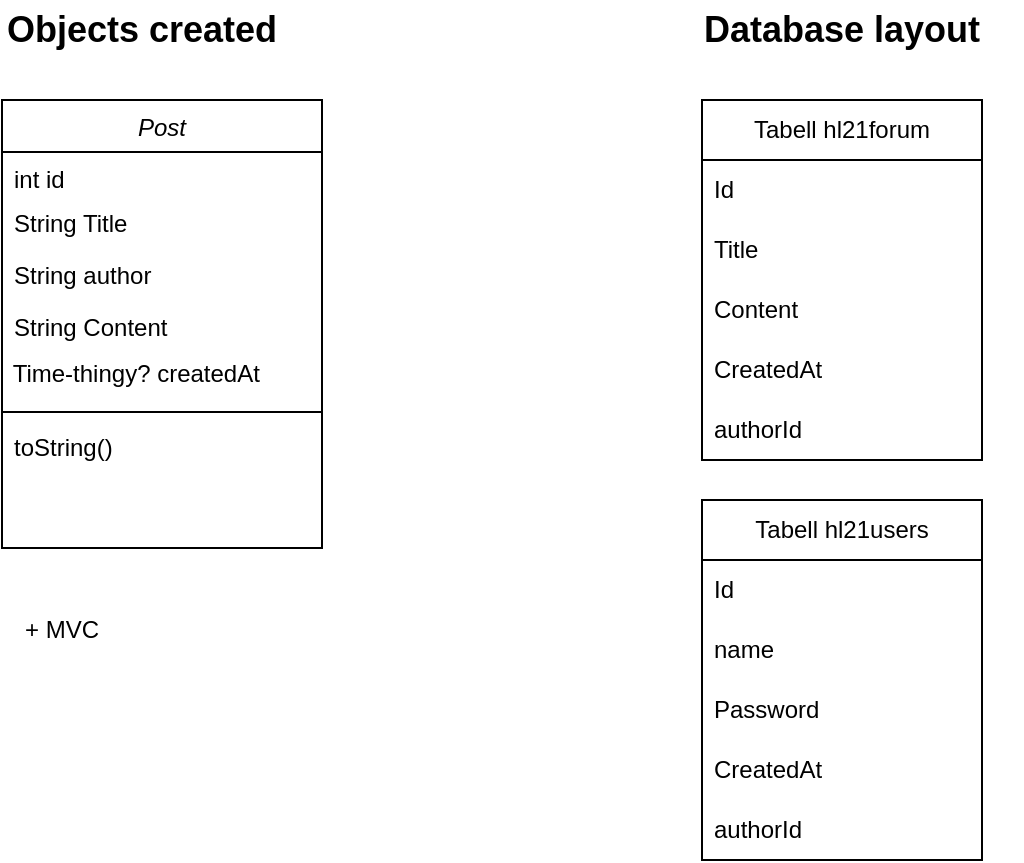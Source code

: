 <mxfile version="21.0.6" type="github">
  <diagram id="C5RBs43oDa-KdzZeNtuy" name="Page-1">
    <mxGraphModel dx="794" dy="470" grid="1" gridSize="10" guides="1" tooltips="1" connect="1" arrows="1" fold="1" page="1" pageScale="1" pageWidth="827" pageHeight="1169" math="0" shadow="0">
      <root>
        <mxCell id="WIyWlLk6GJQsqaUBKTNV-0" />
        <mxCell id="WIyWlLk6GJQsqaUBKTNV-1" parent="WIyWlLk6GJQsqaUBKTNV-0" />
        <mxCell id="zkfFHV4jXpPFQw0GAbJ--0" value="Post" style="swimlane;fontStyle=2;align=center;verticalAlign=top;childLayout=stackLayout;horizontal=1;startSize=26;horizontalStack=0;resizeParent=1;resizeLast=0;collapsible=1;marginBottom=0;rounded=0;shadow=0;strokeWidth=1;" parent="WIyWlLk6GJQsqaUBKTNV-1" vertex="1">
          <mxGeometry x="220" y="120" width="160" height="224" as="geometry">
            <mxRectangle x="220" y="120" width="160" height="26" as="alternateBounds" />
          </mxGeometry>
        </mxCell>
        <mxCell id="wVVeP_heOGsX4BuHCSFo-13" value="int id" style="text;align=left;verticalAlign=top;spacingLeft=4;spacingRight=4;overflow=hidden;rotatable=0;points=[[0,0.5],[1,0.5]];portConstraint=eastwest;rounded=0;shadow=0;html=0;" vertex="1" parent="zkfFHV4jXpPFQw0GAbJ--0">
          <mxGeometry y="26" width="160" height="22" as="geometry" />
        </mxCell>
        <mxCell id="zkfFHV4jXpPFQw0GAbJ--1" value="String Title" style="text;align=left;verticalAlign=top;spacingLeft=4;spacingRight=4;overflow=hidden;rotatable=0;points=[[0,0.5],[1,0.5]];portConstraint=eastwest;" parent="zkfFHV4jXpPFQw0GAbJ--0" vertex="1">
          <mxGeometry y="48" width="160" height="26" as="geometry" />
        </mxCell>
        <mxCell id="zkfFHV4jXpPFQw0GAbJ--2" value="String author" style="text;align=left;verticalAlign=top;spacingLeft=4;spacingRight=4;overflow=hidden;rotatable=0;points=[[0,0.5],[1,0.5]];portConstraint=eastwest;rounded=0;shadow=0;html=0;" parent="zkfFHV4jXpPFQw0GAbJ--0" vertex="1">
          <mxGeometry y="74" width="160" height="26" as="geometry" />
        </mxCell>
        <mxCell id="zkfFHV4jXpPFQw0GAbJ--3" value="String Content" style="text;align=left;verticalAlign=top;spacingLeft=4;spacingRight=4;overflow=hidden;rotatable=0;points=[[0,0.5],[1,0.5]];portConstraint=eastwest;rounded=0;shadow=0;html=0;" parent="zkfFHV4jXpPFQw0GAbJ--0" vertex="1">
          <mxGeometry y="100" width="160" height="22" as="geometry" />
        </mxCell>
        <mxCell id="T-UzX7W7jiKdu-vMX88d-1" value="&amp;nbsp;Time-thingy? createdAt" style="text;html=1;strokeColor=none;fillColor=none;align=left;verticalAlign=middle;whiteSpace=wrap;rounded=0;" parent="zkfFHV4jXpPFQw0GAbJ--0" vertex="1">
          <mxGeometry y="122" width="160" height="30" as="geometry" />
        </mxCell>
        <mxCell id="zkfFHV4jXpPFQw0GAbJ--4" value="" style="line;html=1;strokeWidth=1;align=left;verticalAlign=middle;spacingTop=-1;spacingLeft=3;spacingRight=3;rotatable=0;labelPosition=right;points=[];portConstraint=eastwest;" parent="zkfFHV4jXpPFQw0GAbJ--0" vertex="1">
          <mxGeometry y="152" width="160" height="8" as="geometry" />
        </mxCell>
        <mxCell id="zkfFHV4jXpPFQw0GAbJ--5" value="toString()" style="text;align=left;verticalAlign=top;spacingLeft=4;spacingRight=4;overflow=hidden;rotatable=0;points=[[0,0.5],[1,0.5]];portConstraint=eastwest;" parent="zkfFHV4jXpPFQw0GAbJ--0" vertex="1">
          <mxGeometry y="160" width="160" height="24" as="geometry" />
        </mxCell>
        <mxCell id="ylr3ro6QqtGJfrfpC-oE-0" value="&lt;b&gt;&lt;font style=&quot;font-size: 18px;&quot;&gt;Objects created&lt;/font&gt;&lt;/b&gt;" style="text;html=1;strokeColor=none;fillColor=none;align=center;verticalAlign=middle;whiteSpace=wrap;rounded=0;" parent="WIyWlLk6GJQsqaUBKTNV-1" vertex="1">
          <mxGeometry x="220" y="70" width="140" height="30" as="geometry" />
        </mxCell>
        <mxCell id="ylr3ro6QqtGJfrfpC-oE-1" value="&lt;b&gt;&lt;font style=&quot;font-size: 18px;&quot;&gt;Database layout&lt;/font&gt;&lt;/b&gt;" style="text;html=1;strokeColor=none;fillColor=none;align=center;verticalAlign=middle;whiteSpace=wrap;rounded=0;" parent="WIyWlLk6GJQsqaUBKTNV-1" vertex="1">
          <mxGeometry x="550" y="70" width="180" height="30" as="geometry" />
        </mxCell>
        <mxCell id="wVVeP_heOGsX4BuHCSFo-0" value="Tabell hl21forum" style="swimlane;fontStyle=0;childLayout=stackLayout;horizontal=1;startSize=30;horizontalStack=0;resizeParent=1;resizeParentMax=0;resizeLast=0;collapsible=1;marginBottom=0;whiteSpace=wrap;html=1;" vertex="1" parent="WIyWlLk6GJQsqaUBKTNV-1">
          <mxGeometry x="570" y="120" width="140" height="180" as="geometry" />
        </mxCell>
        <mxCell id="wVVeP_heOGsX4BuHCSFo-1" value="Id" style="text;strokeColor=none;fillColor=none;align=left;verticalAlign=middle;spacingLeft=4;spacingRight=4;overflow=hidden;points=[[0,0.5],[1,0.5]];portConstraint=eastwest;rotatable=0;whiteSpace=wrap;html=1;" vertex="1" parent="wVVeP_heOGsX4BuHCSFo-0">
          <mxGeometry y="30" width="140" height="30" as="geometry" />
        </mxCell>
        <mxCell id="wVVeP_heOGsX4BuHCSFo-2" value="Title" style="text;strokeColor=none;fillColor=none;align=left;verticalAlign=middle;spacingLeft=4;spacingRight=4;overflow=hidden;points=[[0,0.5],[1,0.5]];portConstraint=eastwest;rotatable=0;whiteSpace=wrap;html=1;" vertex="1" parent="wVVeP_heOGsX4BuHCSFo-0">
          <mxGeometry y="60" width="140" height="30" as="geometry" />
        </mxCell>
        <mxCell id="wVVeP_heOGsX4BuHCSFo-3" value="Content" style="text;strokeColor=none;fillColor=none;align=left;verticalAlign=middle;spacingLeft=4;spacingRight=4;overflow=hidden;points=[[0,0.5],[1,0.5]];portConstraint=eastwest;rotatable=0;whiteSpace=wrap;html=1;" vertex="1" parent="wVVeP_heOGsX4BuHCSFo-0">
          <mxGeometry y="90" width="140" height="30" as="geometry" />
        </mxCell>
        <mxCell id="wVVeP_heOGsX4BuHCSFo-4" value="CreatedAt" style="text;strokeColor=none;fillColor=none;align=left;verticalAlign=middle;spacingLeft=4;spacingRight=4;overflow=hidden;points=[[0,0.5],[1,0.5]];portConstraint=eastwest;rotatable=0;whiteSpace=wrap;html=1;" vertex="1" parent="wVVeP_heOGsX4BuHCSFo-0">
          <mxGeometry y="120" width="140" height="30" as="geometry" />
        </mxCell>
        <mxCell id="wVVeP_heOGsX4BuHCSFo-5" value="authorId" style="text;strokeColor=none;fillColor=none;align=left;verticalAlign=middle;spacingLeft=4;spacingRight=4;overflow=hidden;points=[[0,0.5],[1,0.5]];portConstraint=eastwest;rotatable=0;whiteSpace=wrap;html=1;" vertex="1" parent="wVVeP_heOGsX4BuHCSFo-0">
          <mxGeometry y="150" width="140" height="30" as="geometry" />
        </mxCell>
        <mxCell id="wVVeP_heOGsX4BuHCSFo-7" value="Tabell hl21users" style="swimlane;fontStyle=0;childLayout=stackLayout;horizontal=1;startSize=30;horizontalStack=0;resizeParent=1;resizeParentMax=0;resizeLast=0;collapsible=1;marginBottom=0;whiteSpace=wrap;html=1;" vertex="1" parent="WIyWlLk6GJQsqaUBKTNV-1">
          <mxGeometry x="570" y="320" width="140" height="180" as="geometry" />
        </mxCell>
        <mxCell id="wVVeP_heOGsX4BuHCSFo-8" value="Id" style="text;strokeColor=none;fillColor=none;align=left;verticalAlign=middle;spacingLeft=4;spacingRight=4;overflow=hidden;points=[[0,0.5],[1,0.5]];portConstraint=eastwest;rotatable=0;whiteSpace=wrap;html=1;" vertex="1" parent="wVVeP_heOGsX4BuHCSFo-7">
          <mxGeometry y="30" width="140" height="30" as="geometry" />
        </mxCell>
        <mxCell id="wVVeP_heOGsX4BuHCSFo-9" value="name" style="text;strokeColor=none;fillColor=none;align=left;verticalAlign=middle;spacingLeft=4;spacingRight=4;overflow=hidden;points=[[0,0.5],[1,0.5]];portConstraint=eastwest;rotatable=0;whiteSpace=wrap;html=1;" vertex="1" parent="wVVeP_heOGsX4BuHCSFo-7">
          <mxGeometry y="60" width="140" height="30" as="geometry" />
        </mxCell>
        <mxCell id="wVVeP_heOGsX4BuHCSFo-10" value="Password" style="text;strokeColor=none;fillColor=none;align=left;verticalAlign=middle;spacingLeft=4;spacingRight=4;overflow=hidden;points=[[0,0.5],[1,0.5]];portConstraint=eastwest;rotatable=0;whiteSpace=wrap;html=1;" vertex="1" parent="wVVeP_heOGsX4BuHCSFo-7">
          <mxGeometry y="90" width="140" height="30" as="geometry" />
        </mxCell>
        <mxCell id="wVVeP_heOGsX4BuHCSFo-11" value="CreatedAt" style="text;strokeColor=none;fillColor=none;align=left;verticalAlign=middle;spacingLeft=4;spacingRight=4;overflow=hidden;points=[[0,0.5],[1,0.5]];portConstraint=eastwest;rotatable=0;whiteSpace=wrap;html=1;" vertex="1" parent="wVVeP_heOGsX4BuHCSFo-7">
          <mxGeometry y="120" width="140" height="30" as="geometry" />
        </mxCell>
        <mxCell id="wVVeP_heOGsX4BuHCSFo-12" value="authorId" style="text;strokeColor=none;fillColor=none;align=left;verticalAlign=middle;spacingLeft=4;spacingRight=4;overflow=hidden;points=[[0,0.5],[1,0.5]];portConstraint=eastwest;rotatable=0;whiteSpace=wrap;html=1;" vertex="1" parent="wVVeP_heOGsX4BuHCSFo-7">
          <mxGeometry y="150" width="140" height="30" as="geometry" />
        </mxCell>
        <mxCell id="wVVeP_heOGsX4BuHCSFo-15" value="+ MVC" style="text;html=1;strokeColor=none;fillColor=none;align=center;verticalAlign=middle;whiteSpace=wrap;rounded=0;" vertex="1" parent="WIyWlLk6GJQsqaUBKTNV-1">
          <mxGeometry x="220" y="370" width="60" height="30" as="geometry" />
        </mxCell>
      </root>
    </mxGraphModel>
  </diagram>
</mxfile>
